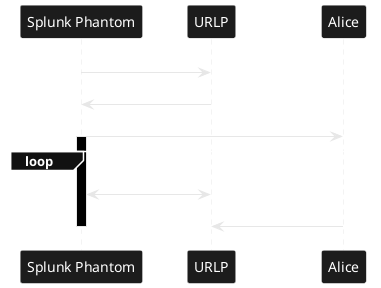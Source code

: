 @startuml

skinparam monochrome reverse
skinparam backgroundColor transparent

"Splunk Phantom" -> URLP: Generate Prompt
"Splunk Phantom" <- URLP: Prompt URL
"Splunk Phantom" -> Alice: Send Prompt URL
activate "Splunk Phantom"
loop until response
    "Splunk Phantom" <-> URLP: Poll Status
    Alice -> URLP: Prompt Response
    deactivate "Splunk Phantom"
end
@enduml